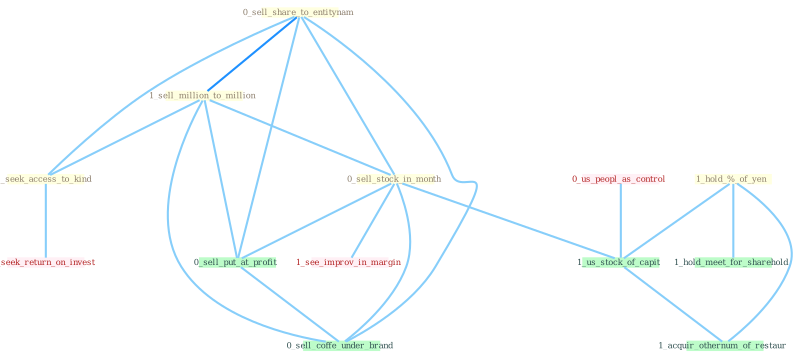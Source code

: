 Graph G{ 
    node
    [shape=polygon,style=filled,width=.5,height=.06,color="#BDFCC9",fixedsize=true,fontsize=4,
    fontcolor="#2f4f4f"];
    {node
    [color="#ffffe0", fontcolor="#8b7d6b"] "0_sell_share_to_entitynam " "1_hold_%_of_yen " "1_sell_million_to_million " "0_sell_stock_in_month " "1_seek_access_to_kind "}
{node [color="#fff0f5", fontcolor="#b22222"] "0_us_peopl_as_control " "0_seek_return_on_invest " "1_see_improv_in_margin "}
edge [color="#B0E2FF"];

	"0_sell_share_to_entitynam " -- "1_sell_million_to_million " [w="2", color="#1e90ff" , len=0.8];
	"0_sell_share_to_entitynam " -- "0_sell_stock_in_month " [w="1", color="#87cefa" ];
	"0_sell_share_to_entitynam " -- "1_seek_access_to_kind " [w="1", color="#87cefa" ];
	"0_sell_share_to_entitynam " -- "0_sell_put_at_profit " [w="1", color="#87cefa" ];
	"0_sell_share_to_entitynam " -- "0_sell_coffe_under_brand " [w="1", color="#87cefa" ];
	"1_hold_%_of_yen " -- "1_us_stock_of_capit " [w="1", color="#87cefa" ];
	"1_hold_%_of_yen " -- "1_hold_meet_for_sharehold " [w="1", color="#87cefa" ];
	"1_hold_%_of_yen " -- "1_acquir_othernum_of_restaur " [w="1", color="#87cefa" ];
	"1_sell_million_to_million " -- "0_sell_stock_in_month " [w="1", color="#87cefa" ];
	"1_sell_million_to_million " -- "1_seek_access_to_kind " [w="1", color="#87cefa" ];
	"1_sell_million_to_million " -- "0_sell_put_at_profit " [w="1", color="#87cefa" ];
	"1_sell_million_to_million " -- "0_sell_coffe_under_brand " [w="1", color="#87cefa" ];
	"0_sell_stock_in_month " -- "0_sell_put_at_profit " [w="1", color="#87cefa" ];
	"0_sell_stock_in_month " -- "1_us_stock_of_capit " [w="1", color="#87cefa" ];
	"0_sell_stock_in_month " -- "1_see_improv_in_margin " [w="1", color="#87cefa" ];
	"0_sell_stock_in_month " -- "0_sell_coffe_under_brand " [w="1", color="#87cefa" ];
	"1_seek_access_to_kind " -- "0_seek_return_on_invest " [w="1", color="#87cefa" ];
	"0_us_peopl_as_control " -- "1_us_stock_of_capit " [w="1", color="#87cefa" ];
	"0_sell_put_at_profit " -- "0_sell_coffe_under_brand " [w="1", color="#87cefa" ];
	"1_us_stock_of_capit " -- "1_acquir_othernum_of_restaur " [w="1", color="#87cefa" ];
}